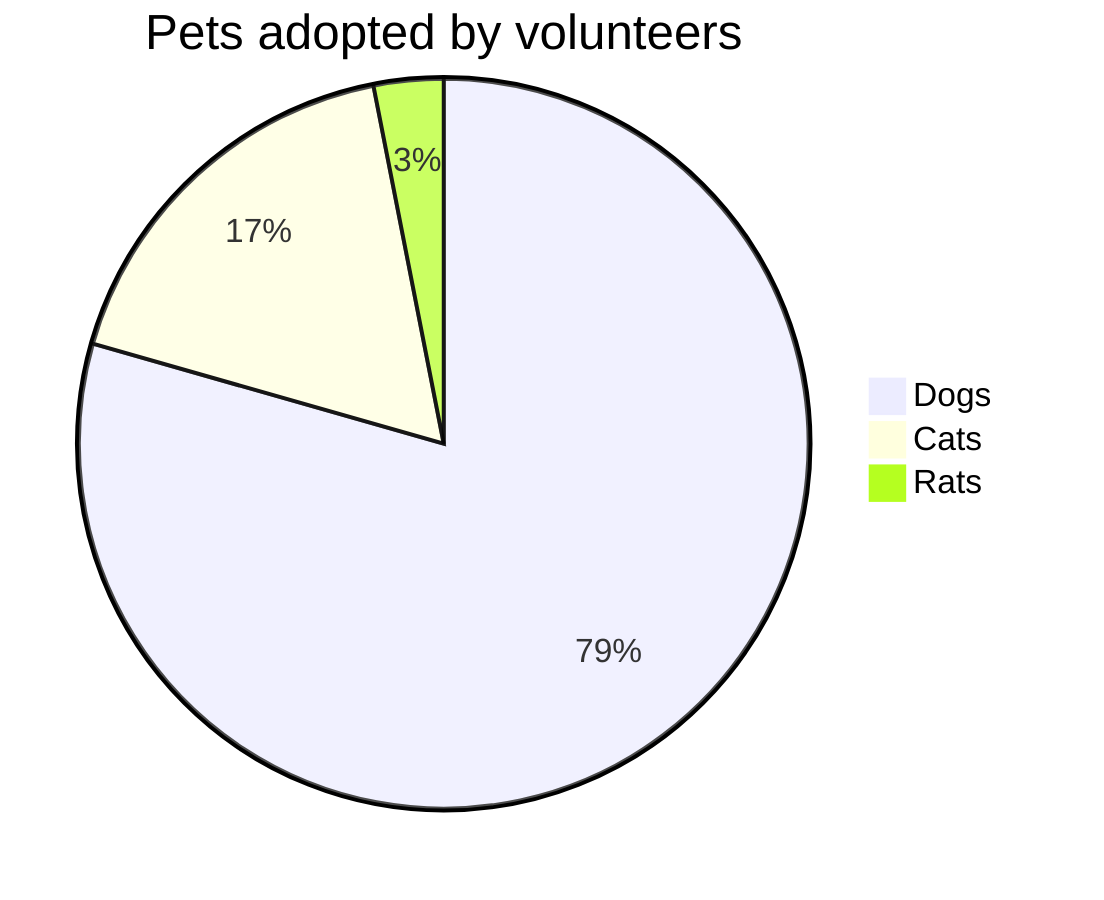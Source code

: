 ---
config:
  theme: default
---

pie title Pets adopted by volunteers
    "Dogs" : 386
    "Cats" : 85
    "Rats" : 15